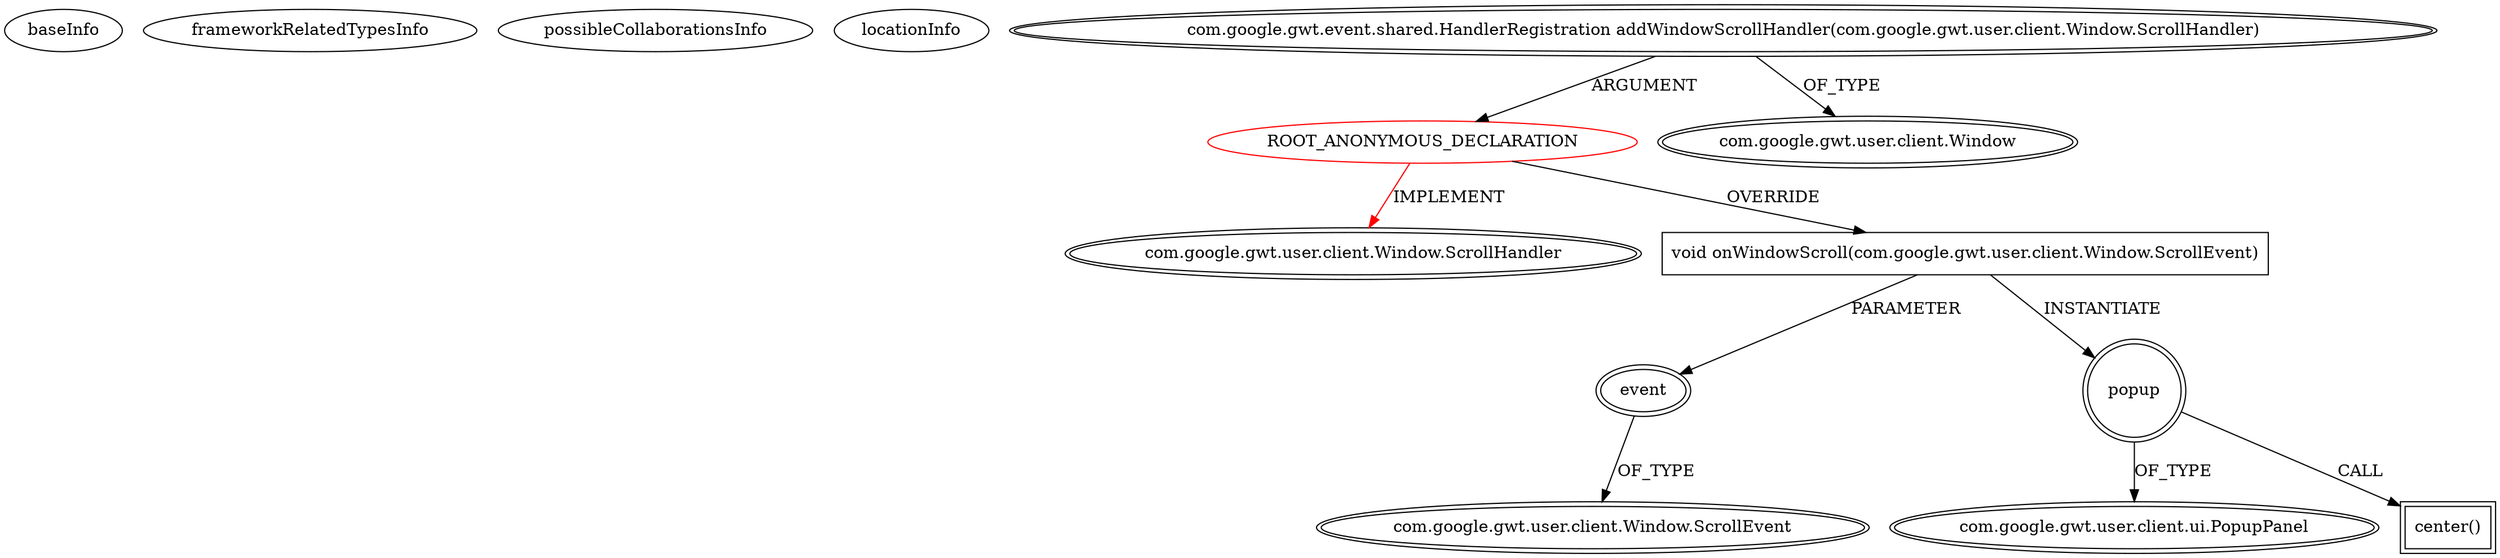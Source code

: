 digraph {
baseInfo[graphId=482,category="extension_graph",isAnonymous=true,possibleRelation=false]
frameworkRelatedTypesInfo[0="com.google.gwt.user.client.Window.ScrollHandler"]
possibleCollaborationsInfo[]
locationInfo[projectName="acharneski-LangtonAnts",filePath="/acharneski-LangtonAnts/LangtonAnts-master/gwt/HyperAnt/src/org/simiacryptus/ant/gwt/AntLib.java",contextSignature="void AntDialog(int,int,com.google.gwt.canvas.client.Canvas,java.lang.String)",graphId="482"]
0[label="ROOT_ANONYMOUS_DECLARATION",vertexType="ROOT_ANONYMOUS_DECLARATION",isFrameworkType=false,color=red]
1[label="com.google.gwt.user.client.Window.ScrollHandler",vertexType="FRAMEWORK_INTERFACE_TYPE",isFrameworkType=true,peripheries=2]
2[label="com.google.gwt.event.shared.HandlerRegistration addWindowScrollHandler(com.google.gwt.user.client.Window.ScrollHandler)",vertexType="OUTSIDE_CALL",isFrameworkType=true,peripheries=2]
3[label="com.google.gwt.user.client.Window",vertexType="FRAMEWORK_CLASS_TYPE",isFrameworkType=true,peripheries=2]
4[label="void onWindowScroll(com.google.gwt.user.client.Window.ScrollEvent)",vertexType="OVERRIDING_METHOD_DECLARATION",isFrameworkType=false,shape=box]
5[label="event",vertexType="PARAMETER_DECLARATION",isFrameworkType=true,peripheries=2]
6[label="com.google.gwt.user.client.Window.ScrollEvent",vertexType="FRAMEWORK_CLASS_TYPE",isFrameworkType=true,peripheries=2]
7[label="popup",vertexType="VARIABLE_EXPRESION",isFrameworkType=true,peripheries=2,shape=circle]
9[label="com.google.gwt.user.client.ui.PopupPanel",vertexType="FRAMEWORK_CLASS_TYPE",isFrameworkType=true,peripheries=2]
8[label="center()",vertexType="INSIDE_CALL",isFrameworkType=true,peripheries=2,shape=box]
0->1[label="IMPLEMENT",color=red]
2->0[label="ARGUMENT"]
2->3[label="OF_TYPE"]
0->4[label="OVERRIDE"]
5->6[label="OF_TYPE"]
4->5[label="PARAMETER"]
4->7[label="INSTANTIATE"]
7->9[label="OF_TYPE"]
7->8[label="CALL"]
}
